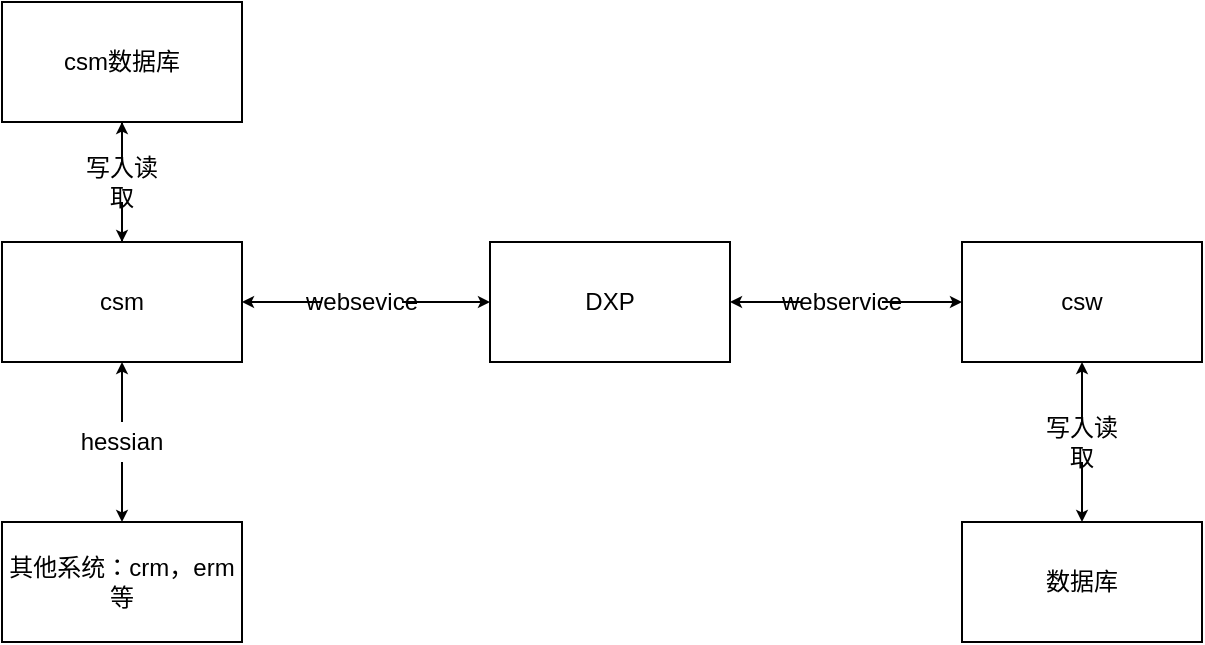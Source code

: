 <mxfile version="14.2.7" type="github"><diagram id="UE8eQSSXFoSJiq7shUUV" name="Page-1"><mxGraphModel dx="839" dy="394" grid="1" gridSize="10" guides="1" tooltips="1" connect="1" arrows="1" fold="1" page="1" pageScale="1" pageWidth="827" pageHeight="1169" math="0" shadow="0"><root><mxCell id="0"/><mxCell id="1" parent="0"/><mxCell id="14kvWUV_quERHJc_PtYc-1" value="csm数据库" style="rounded=0;whiteSpace=wrap;html=1;" vertex="1" parent="1"><mxGeometry x="110" y="160" width="120" height="60" as="geometry"/></mxCell><mxCell id="14kvWUV_quERHJc_PtYc-2" value="csm" style="rounded=0;whiteSpace=wrap;html=1;" vertex="1" parent="1"><mxGeometry x="110" y="280" width="120" height="60" as="geometry"/></mxCell><mxCell id="14kvWUV_quERHJc_PtYc-5" value="DXP" style="rounded=0;whiteSpace=wrap;html=1;" vertex="1" parent="1"><mxGeometry x="354" y="280" width="120" height="60" as="geometry"/></mxCell><mxCell id="14kvWUV_quERHJc_PtYc-6" value="csw" style="rounded=0;whiteSpace=wrap;html=1;" vertex="1" parent="1"><mxGeometry x="590" y="280" width="120" height="60" as="geometry"/></mxCell><mxCell id="14kvWUV_quERHJc_PtYc-7" value="数据库" style="rounded=0;whiteSpace=wrap;html=1;" vertex="1" parent="1"><mxGeometry x="590" y="420" width="120" height="60" as="geometry"/></mxCell><mxCell id="14kvWUV_quERHJc_PtYc-26" style="edgeStyle=orthogonalEdgeStyle;rounded=0;orthogonalLoop=1;jettySize=auto;html=1;exitX=1;exitY=0.5;exitDx=0;exitDy=0;entryX=0;entryY=0.5;entryDx=0;entryDy=0;startSize=3;endSize=3;" edge="1" parent="1" source="14kvWUV_quERHJc_PtYc-24" target="14kvWUV_quERHJc_PtYc-5"><mxGeometry relative="1" as="geometry"/></mxCell><mxCell id="14kvWUV_quERHJc_PtYc-29" value="" style="edgeStyle=orthogonalEdgeStyle;rounded=0;orthogonalLoop=1;jettySize=auto;html=1;startSize=3;endSize=3;" edge="1" parent="1" source="14kvWUV_quERHJc_PtYc-24" target="14kvWUV_quERHJc_PtYc-2"><mxGeometry relative="1" as="geometry"/></mxCell><mxCell id="14kvWUV_quERHJc_PtYc-24" value="websevice" style="text;html=1;strokeColor=none;fillColor=none;align=center;verticalAlign=middle;whiteSpace=wrap;rounded=0;" vertex="1" parent="1"><mxGeometry x="270" y="300" width="40" height="20" as="geometry"/></mxCell><mxCell id="14kvWUV_quERHJc_PtYc-32" value="" style="edgeStyle=orthogonalEdgeStyle;rounded=0;orthogonalLoop=1;jettySize=auto;html=1;startSize=3;endSize=3;" edge="1" parent="1" source="14kvWUV_quERHJc_PtYc-30" target="14kvWUV_quERHJc_PtYc-6"><mxGeometry relative="1" as="geometry"/></mxCell><mxCell id="14kvWUV_quERHJc_PtYc-33" value="" style="edgeStyle=orthogonalEdgeStyle;rounded=0;orthogonalLoop=1;jettySize=auto;html=1;startSize=3;endSize=3;" edge="1" parent="1" source="14kvWUV_quERHJc_PtYc-30" target="14kvWUV_quERHJc_PtYc-5"><mxGeometry relative="1" as="geometry"/></mxCell><mxCell id="14kvWUV_quERHJc_PtYc-30" value="webservice" style="text;html=1;strokeColor=none;fillColor=none;align=center;verticalAlign=middle;whiteSpace=wrap;rounded=0;" vertex="1" parent="1"><mxGeometry x="510" y="300" width="40" height="20" as="geometry"/></mxCell><mxCell id="14kvWUV_quERHJc_PtYc-35" value="" style="edgeStyle=orthogonalEdgeStyle;rounded=0;orthogonalLoop=1;jettySize=auto;html=1;startSize=3;endSize=3;" edge="1" parent="1" source="14kvWUV_quERHJc_PtYc-34" target="14kvWUV_quERHJc_PtYc-1"><mxGeometry relative="1" as="geometry"/></mxCell><mxCell id="14kvWUV_quERHJc_PtYc-36" value="" style="edgeStyle=orthogonalEdgeStyle;rounded=0;orthogonalLoop=1;jettySize=auto;html=1;startSize=3;endSize=3;" edge="1" parent="1" source="14kvWUV_quERHJc_PtYc-34" target="14kvWUV_quERHJc_PtYc-2"><mxGeometry relative="1" as="geometry"/></mxCell><mxCell id="14kvWUV_quERHJc_PtYc-34" value="写入读取" style="text;html=1;strokeColor=none;fillColor=none;align=center;verticalAlign=middle;whiteSpace=wrap;rounded=0;" vertex="1" parent="1"><mxGeometry x="150" y="240" width="40" height="20" as="geometry"/></mxCell><mxCell id="14kvWUV_quERHJc_PtYc-38" value="" style="edgeStyle=orthogonalEdgeStyle;rounded=0;orthogonalLoop=1;jettySize=auto;html=1;startSize=3;endSize=3;" edge="1" parent="1" source="14kvWUV_quERHJc_PtYc-37" target="14kvWUV_quERHJc_PtYc-6"><mxGeometry relative="1" as="geometry"/></mxCell><mxCell id="14kvWUV_quERHJc_PtYc-39" value="" style="edgeStyle=orthogonalEdgeStyle;rounded=0;orthogonalLoop=1;jettySize=auto;html=1;startSize=3;endSize=3;" edge="1" parent="1" source="14kvWUV_quERHJc_PtYc-37" target="14kvWUV_quERHJc_PtYc-7"><mxGeometry relative="1" as="geometry"/></mxCell><mxCell id="14kvWUV_quERHJc_PtYc-37" value="写入读取" style="text;html=1;strokeColor=none;fillColor=none;align=center;verticalAlign=middle;whiteSpace=wrap;rounded=0;" vertex="1" parent="1"><mxGeometry x="630" y="370" width="40" height="20" as="geometry"/></mxCell><mxCell id="14kvWUV_quERHJc_PtYc-40" value="其他系统：crm，erm等" style="rounded=0;whiteSpace=wrap;html=1;" vertex="1" parent="1"><mxGeometry x="110" y="420" width="120" height="60" as="geometry"/></mxCell><mxCell id="14kvWUV_quERHJc_PtYc-44" value="" style="edgeStyle=orthogonalEdgeStyle;rounded=0;orthogonalLoop=1;jettySize=auto;html=1;startSize=3;endSize=3;" edge="1" parent="1" source="14kvWUV_quERHJc_PtYc-41" target="14kvWUV_quERHJc_PtYc-40"><mxGeometry relative="1" as="geometry"/></mxCell><mxCell id="14kvWUV_quERHJc_PtYc-45" value="" style="edgeStyle=orthogonalEdgeStyle;rounded=0;orthogonalLoop=1;jettySize=auto;html=1;startSize=3;endSize=3;entryX=0.5;entryY=1;entryDx=0;entryDy=0;" edge="1" parent="1" source="14kvWUV_quERHJc_PtYc-41" target="14kvWUV_quERHJc_PtYc-2"><mxGeometry relative="1" as="geometry"><mxPoint x="230" y="370" as="targetPoint"/><Array as="points"/></mxGeometry></mxCell><mxCell id="14kvWUV_quERHJc_PtYc-41" value="hessian" style="text;html=1;strokeColor=none;fillColor=none;align=center;verticalAlign=middle;whiteSpace=wrap;rounded=0;" vertex="1" parent="1"><mxGeometry x="150" y="370" width="40" height="20" as="geometry"/></mxCell></root></mxGraphModel></diagram></mxfile>